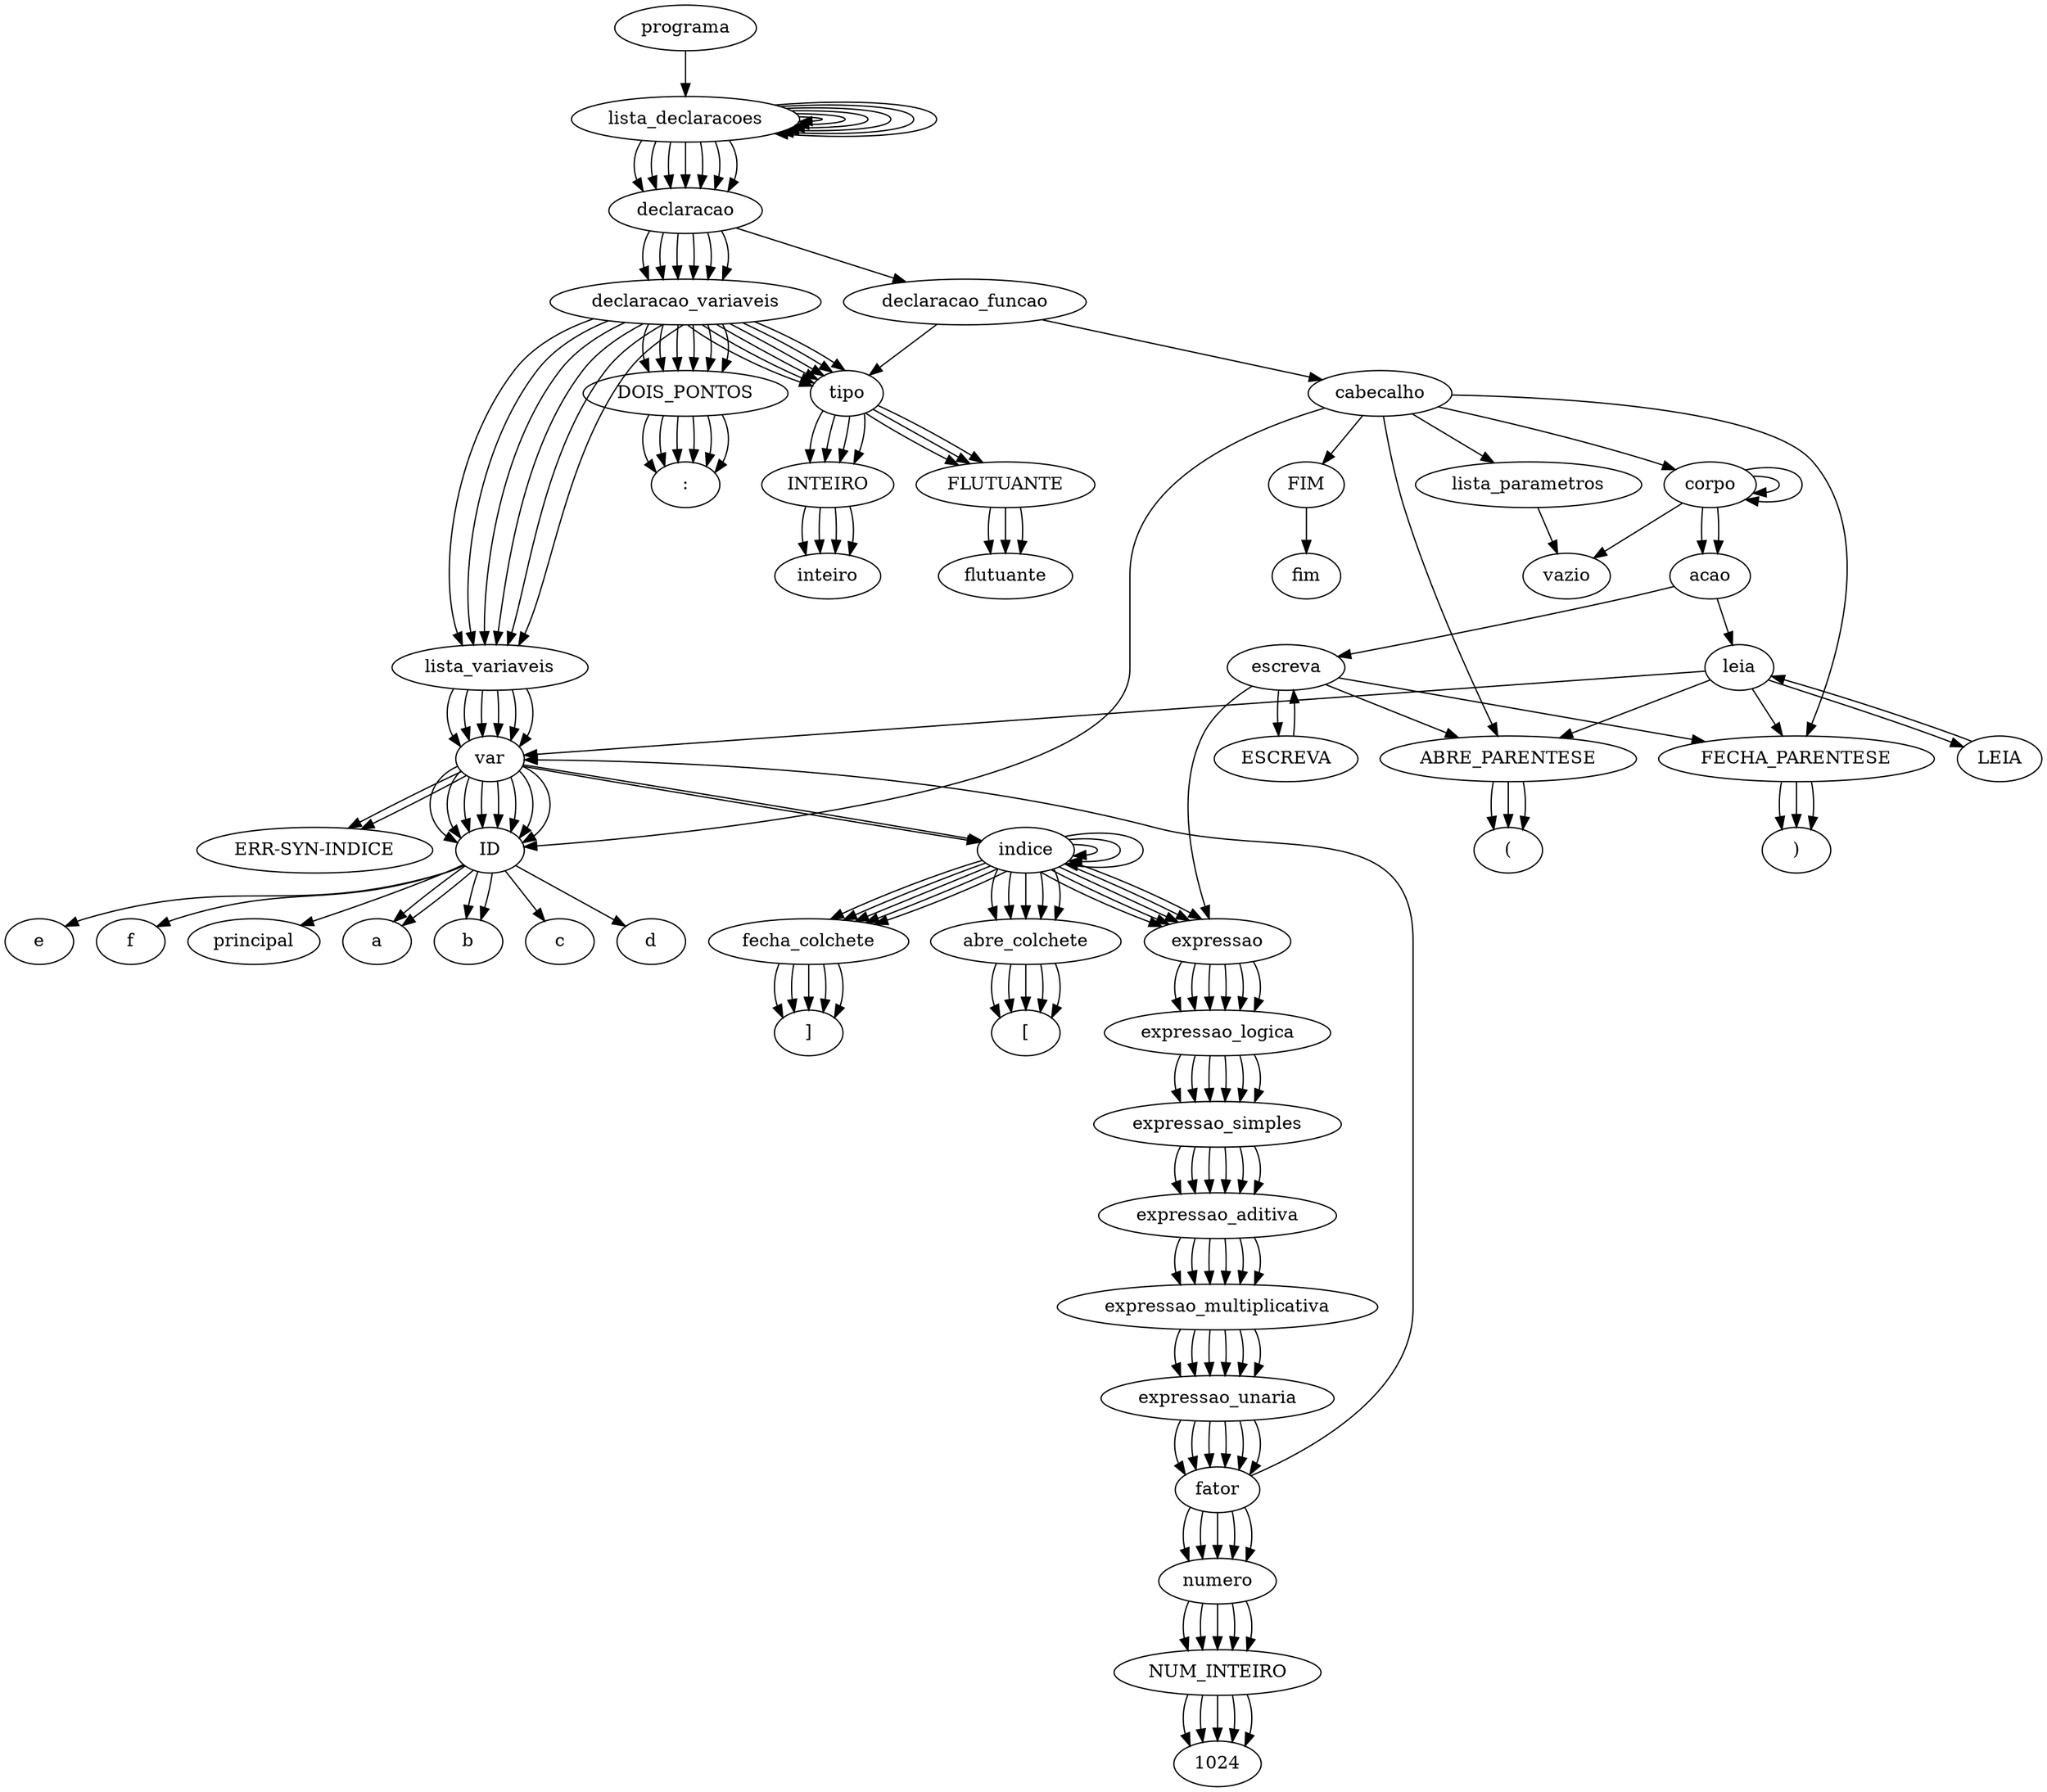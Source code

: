digraph tree {
    "programa";
    "lista_declaracoes";
    "lista_declaracoes";
    "lista_declaracoes";
    "lista_declaracoes";
    "lista_declaracoes";
    "lista_declaracoes";
    "lista_declaracoes";
    "declaracao";
    "declaracao_variaveis";
    "tipo";
    "INTEIRO";
    "inteiro";
    "DOIS_PONTOS";
    ":";
    "lista_variaveis";
    "var";
    "ID";
    "a";
    "declaracao";
    "declaracao_variaveis";
    "tipo";
    "INTEIRO";
    "inteiro";
    "DOIS_PONTOS";
    ":";
    "lista_variaveis";
    "var";
    "ID";
    "b";
    "declaracao";
    "declaracao_variaveis";
    "tipo";
    "INTEIRO";
    "inteiro";
    "DOIS_PONTOS";
    ":";
    "lista_variaveis";
    "var";
    "ID";
    "c";
    "ERR-SYN-INDICE";
    "declaracao";
    "declaracao_variaveis";
    "tipo";
    "FLUTUANTE";
    "flutuante";
    "DOIS_PONTOS";
    ":";
    "lista_variaveis";
    "var";
    "ID";
    "d";
    "ERR-SYN-INDICE";
    "declaracao";
    "declaracao_variaveis";
    "tipo";
    "FLUTUANTE";
    "flutuante";
    "DOIS_PONTOS";
    ":";
    "lista_variaveis";
    "var";
    "ID";
    "e";
    "indice";
    "indice";
    "abre_colchete";
    "[";
    "expressao";
    "expressao_logica";
    "expressao_simples";
    "expressao_aditiva";
    "expressao_multiplicativa";
    "expressao_unaria";
    "fator";
    "numero";
    "NUM_INTEIRO";
    "1024";
    "fecha_colchete";
    "]";
    "abre_colchete";
    "[";
    "expressao";
    "expressao_logica";
    "expressao_simples";
    "expressao_aditiva";
    "expressao_multiplicativa";
    "expressao_unaria";
    "fator";
    "numero";
    "NUM_INTEIRO";
    "1024";
    "fecha_colchete";
    "]";
    "declaracao";
    "declaracao_variaveis";
    "tipo";
    "FLUTUANTE";
    "flutuante";
    "DOIS_PONTOS";
    ":";
    "lista_variaveis";
    "var";
    "ID";
    "f";
    "indice";
    "indice";
    "indice";
    "abre_colchete";
    "[";
    "expressao";
    "expressao_logica";
    "expressao_simples";
    "expressao_aditiva";
    "expressao_multiplicativa";
    "expressao_unaria";
    "fator";
    "numero";
    "NUM_INTEIRO";
    "1024";
    "fecha_colchete";
    "]";
    "abre_colchete";
    "[";
    "expressao";
    "expressao_logica";
    "expressao_simples";
    "expressao_aditiva";
    "expressao_multiplicativa";
    "expressao_unaria";
    "fator";
    "numero";
    "NUM_INTEIRO";
    "1024";
    "fecha_colchete";
    "]";
    "abre_colchete";
    "[";
    "expressao";
    "expressao_logica";
    "expressao_simples";
    "expressao_aditiva";
    "expressao_multiplicativa";
    "expressao_unaria";
    "fator";
    "numero";
    "NUM_INTEIRO";
    "1024";
    "fecha_colchete";
    "]";
    "declaracao";
    "declaracao_funcao";
    "tipo";
    "INTEIRO";
    "inteiro";
    "cabecalho";
    "ID";
    "principal";
    "ABRE_PARENTESE";
    "(";
    "lista_parametros";
    "vazio";
    "FECHA_PARENTESE";
    ")";
    "corpo";
    "corpo";
    "corpo";
    "vazio";
    "acao";
    "leia";
    "LEIA";
    "leia";
    "ABRE_PARENTESE";
    "(";
    "var";
    "ID";
    "a";
    "FECHA_PARENTESE";
    ")";
    "acao";
    "escreva";
    "ESCREVA";
    "escreva";
    "ABRE_PARENTESE";
    "(";
    "expressao";
    "expressao_logica";
    "expressao_simples";
    "expressao_aditiva";
    "expressao_multiplicativa";
    "expressao_unaria";
    "fator";
    "var";
    "ID";
    "b";
    "FECHA_PARENTESE";
    ")";
    "FIM";
    "fim";
    "programa" -> "lista_declaracoes";
    "lista_declaracoes" -> "lista_declaracoes";
    "lista_declaracoes" -> "declaracao";
    "lista_declaracoes" -> "lista_declaracoes";
    "lista_declaracoes" -> "declaracao";
    "lista_declaracoes" -> "lista_declaracoes";
    "lista_declaracoes" -> "declaracao";
    "lista_declaracoes" -> "lista_declaracoes";
    "lista_declaracoes" -> "declaracao";
    "lista_declaracoes" -> "lista_declaracoes";
    "lista_declaracoes" -> "declaracao";
    "lista_declaracoes" -> "lista_declaracoes";
    "lista_declaracoes" -> "declaracao";
    "lista_declaracoes" -> "declaracao";
    "declaracao" -> "declaracao_variaveis";
    "declaracao_variaveis" -> "tipo";
    "declaracao_variaveis" -> "DOIS_PONTOS";
    "declaracao_variaveis" -> "lista_variaveis";
    "tipo" -> "INTEIRO";
    "INTEIRO" -> "inteiro";
    "DOIS_PONTOS" -> ":";
    "lista_variaveis" -> "var";
    "var" -> "ID";
    "ID" -> "a";
    "declaracao" -> "declaracao_variaveis";
    "declaracao_variaveis" -> "tipo";
    "declaracao_variaveis" -> "DOIS_PONTOS";
    "declaracao_variaveis" -> "lista_variaveis";
    "tipo" -> "INTEIRO";
    "INTEIRO" -> "inteiro";
    "DOIS_PONTOS" -> ":";
    "lista_variaveis" -> "var";
    "var" -> "ID";
    "ID" -> "b";
    "declaracao" -> "declaracao_variaveis";
    "declaracao_variaveis" -> "tipo";
    "declaracao_variaveis" -> "DOIS_PONTOS";
    "declaracao_variaveis" -> "lista_variaveis";
    "tipo" -> "INTEIRO";
    "INTEIRO" -> "inteiro";
    "DOIS_PONTOS" -> ":";
    "lista_variaveis" -> "var";
    "var" -> "ID";
    "var" -> "ERR-SYN-INDICE";
    "ID" -> "c";
    "declaracao" -> "declaracao_variaveis";
    "declaracao_variaveis" -> "tipo";
    "declaracao_variaveis" -> "DOIS_PONTOS";
    "declaracao_variaveis" -> "lista_variaveis";
    "tipo" -> "FLUTUANTE";
    "FLUTUANTE" -> "flutuante";
    "DOIS_PONTOS" -> ":";
    "lista_variaveis" -> "var";
    "var" -> "ID";
    "var" -> "ERR-SYN-INDICE";
    "ID" -> "d";
    "declaracao" -> "declaracao_variaveis";
    "declaracao_variaveis" -> "tipo";
    "declaracao_variaveis" -> "DOIS_PONTOS";
    "declaracao_variaveis" -> "lista_variaveis";
    "tipo" -> "FLUTUANTE";
    "FLUTUANTE" -> "flutuante";
    "DOIS_PONTOS" -> ":";
    "lista_variaveis" -> "var";
    "var" -> "ID";
    "var" -> "indice";
    "ID" -> "e";
    "indice" -> "indice";
    "indice" -> "abre_colchete";
    "indice" -> "expressao";
    "indice" -> "fecha_colchete";
    "indice" -> "abre_colchete";
    "indice" -> "expressao";
    "indice" -> "fecha_colchete";
    "abre_colchete" -> "[";
    "expressao" -> "expressao_logica";
    "expressao_logica" -> "expressao_simples";
    "expressao_simples" -> "expressao_aditiva";
    "expressao_aditiva" -> "expressao_multiplicativa";
    "expressao_multiplicativa" -> "expressao_unaria";
    "expressao_unaria" -> "fator";
    "fator" -> "numero";
    "numero" -> "NUM_INTEIRO";
    "NUM_INTEIRO" -> "1024";
    "fecha_colchete" -> "]";
    "abre_colchete" -> "[";
    "expressao" -> "expressao_logica";
    "expressao_logica" -> "expressao_simples";
    "expressao_simples" -> "expressao_aditiva";
    "expressao_aditiva" -> "expressao_multiplicativa";
    "expressao_multiplicativa" -> "expressao_unaria";
    "expressao_unaria" -> "fator";
    "fator" -> "numero";
    "numero" -> "NUM_INTEIRO";
    "NUM_INTEIRO" -> "1024";
    "fecha_colchete" -> "]";
    "declaracao" -> "declaracao_variaveis";
    "declaracao_variaveis" -> "tipo";
    "declaracao_variaveis" -> "DOIS_PONTOS";
    "declaracao_variaveis" -> "lista_variaveis";
    "tipo" -> "FLUTUANTE";
    "FLUTUANTE" -> "flutuante";
    "DOIS_PONTOS" -> ":";
    "lista_variaveis" -> "var";
    "var" -> "ID";
    "var" -> "indice";
    "ID" -> "f";
    "indice" -> "indice";
    "indice" -> "abre_colchete";
    "indice" -> "expressao";
    "indice" -> "fecha_colchete";
    "indice" -> "indice";
    "indice" -> "abre_colchete";
    "indice" -> "expressao";
    "indice" -> "fecha_colchete";
    "indice" -> "abre_colchete";
    "indice" -> "expressao";
    "indice" -> "fecha_colchete";
    "abre_colchete" -> "[";
    "expressao" -> "expressao_logica";
    "expressao_logica" -> "expressao_simples";
    "expressao_simples" -> "expressao_aditiva";
    "expressao_aditiva" -> "expressao_multiplicativa";
    "expressao_multiplicativa" -> "expressao_unaria";
    "expressao_unaria" -> "fator";
    "fator" -> "numero";
    "numero" -> "NUM_INTEIRO";
    "NUM_INTEIRO" -> "1024";
    "fecha_colchete" -> "]";
    "abre_colchete" -> "[";
    "expressao" -> "expressao_logica";
    "expressao_logica" -> "expressao_simples";
    "expressao_simples" -> "expressao_aditiva";
    "expressao_aditiva" -> "expressao_multiplicativa";
    "expressao_multiplicativa" -> "expressao_unaria";
    "expressao_unaria" -> "fator";
    "fator" -> "numero";
    "numero" -> "NUM_INTEIRO";
    "NUM_INTEIRO" -> "1024";
    "fecha_colchete" -> "]";
    "abre_colchete" -> "[";
    "expressao" -> "expressao_logica";
    "expressao_logica" -> "expressao_simples";
    "expressao_simples" -> "expressao_aditiva";
    "expressao_aditiva" -> "expressao_multiplicativa";
    "expressao_multiplicativa" -> "expressao_unaria";
    "expressao_unaria" -> "fator";
    "fator" -> "numero";
    "numero" -> "NUM_INTEIRO";
    "NUM_INTEIRO" -> "1024";
    "fecha_colchete" -> "]";
    "declaracao" -> "declaracao_funcao";
    "declaracao_funcao" -> "tipo";
    "declaracao_funcao" -> "cabecalho";
    "tipo" -> "INTEIRO";
    "INTEIRO" -> "inteiro";
    "cabecalho" -> "ID";
    "cabecalho" -> "ABRE_PARENTESE";
    "cabecalho" -> "lista_parametros";
    "cabecalho" -> "FECHA_PARENTESE";
    "cabecalho" -> "corpo";
    "cabecalho" -> "FIM";
    "ID" -> "principal";
    "ABRE_PARENTESE" -> "(";
    "lista_parametros" -> "vazio";
    "FECHA_PARENTESE" -> ")";
    "corpo" -> "corpo";
    "corpo" -> "acao";
    "corpo" -> "corpo";
    "corpo" -> "acao";
    "corpo" -> "vazio";
    "acao" -> "leia";
    "leia" -> "LEIA";
    "leia" -> "ABRE_PARENTESE";
    "leia" -> "var";
    "leia" -> "FECHA_PARENTESE";
    "LEIA" -> "leia";
    "ABRE_PARENTESE" -> "(";
    "var" -> "ID";
    "ID" -> "a";
    "FECHA_PARENTESE" -> ")";
    "acao" -> "escreva";
    "escreva" -> "ESCREVA";
    "escreva" -> "ABRE_PARENTESE";
    "escreva" -> "expressao";
    "escreva" -> "FECHA_PARENTESE";
    "ESCREVA" -> "escreva";
    "ABRE_PARENTESE" -> "(";
    "expressao" -> "expressao_logica";
    "expressao_logica" -> "expressao_simples";
    "expressao_simples" -> "expressao_aditiva";
    "expressao_aditiva" -> "expressao_multiplicativa";
    "expressao_multiplicativa" -> "expressao_unaria";
    "expressao_unaria" -> "fator";
    "fator" -> "var";
    "var" -> "ID";
    "ID" -> "b";
    "FECHA_PARENTESE" -> ")";
    "FIM" -> "fim";
}
